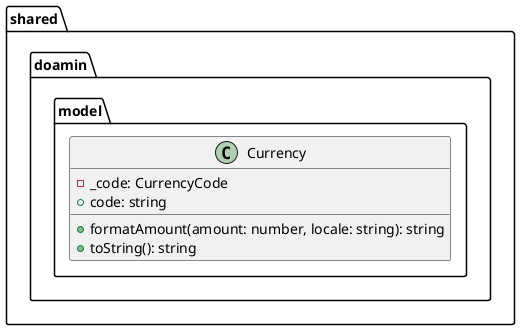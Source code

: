 @startuml
package "shared.doamin.model"{

class Currency{
- _code: CurrencyCode
+ code: string
+ formatAmount(amount: number, locale: string): string
+ toString(): string
}

}

@enduml